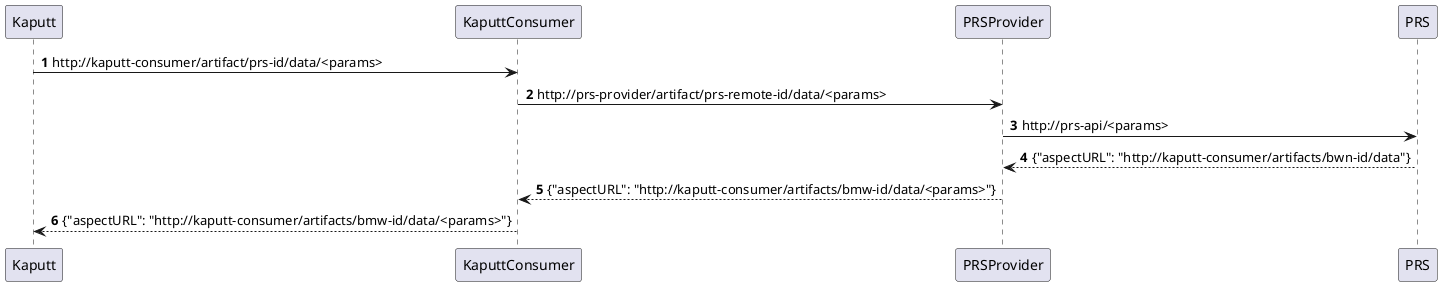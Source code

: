 @startuml
'https://plantuml.com/sequence-diagram

autonumber

Kaputt -> KaputtConsumer: http://kaputt-consumer/artifact/prs-id/data/<params>
KaputtConsumer -> PRSProvider: http://prs-provider/artifact/prs-remote-id/data/<params>
PRSProvider -> PRS: http://prs-api/<params>
PRSProvider <-- PRS: {"aspectURL": "http://kaputt-consumer/artifacts/bwn-id/data"}
KaputtConsumer <-- PRSProvider: {"aspectURL": "http://kaputt-consumer/artifacts/bmw-id/data/<params>"}
Kaputt <-- KaputtConsumer: {"aspectURL": "http://kaputt-consumer/artifacts/bmw-id/data/<params>"}
@enduml